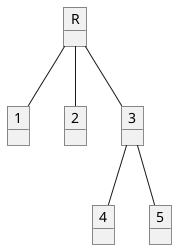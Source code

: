 @startuml tree_diagram
'作成中
object R
object 1
object 2
object 3
object 4
object 5
R -- 1
R -- 2
R -- 3
3 -- 4
3 -- 5
@enduml